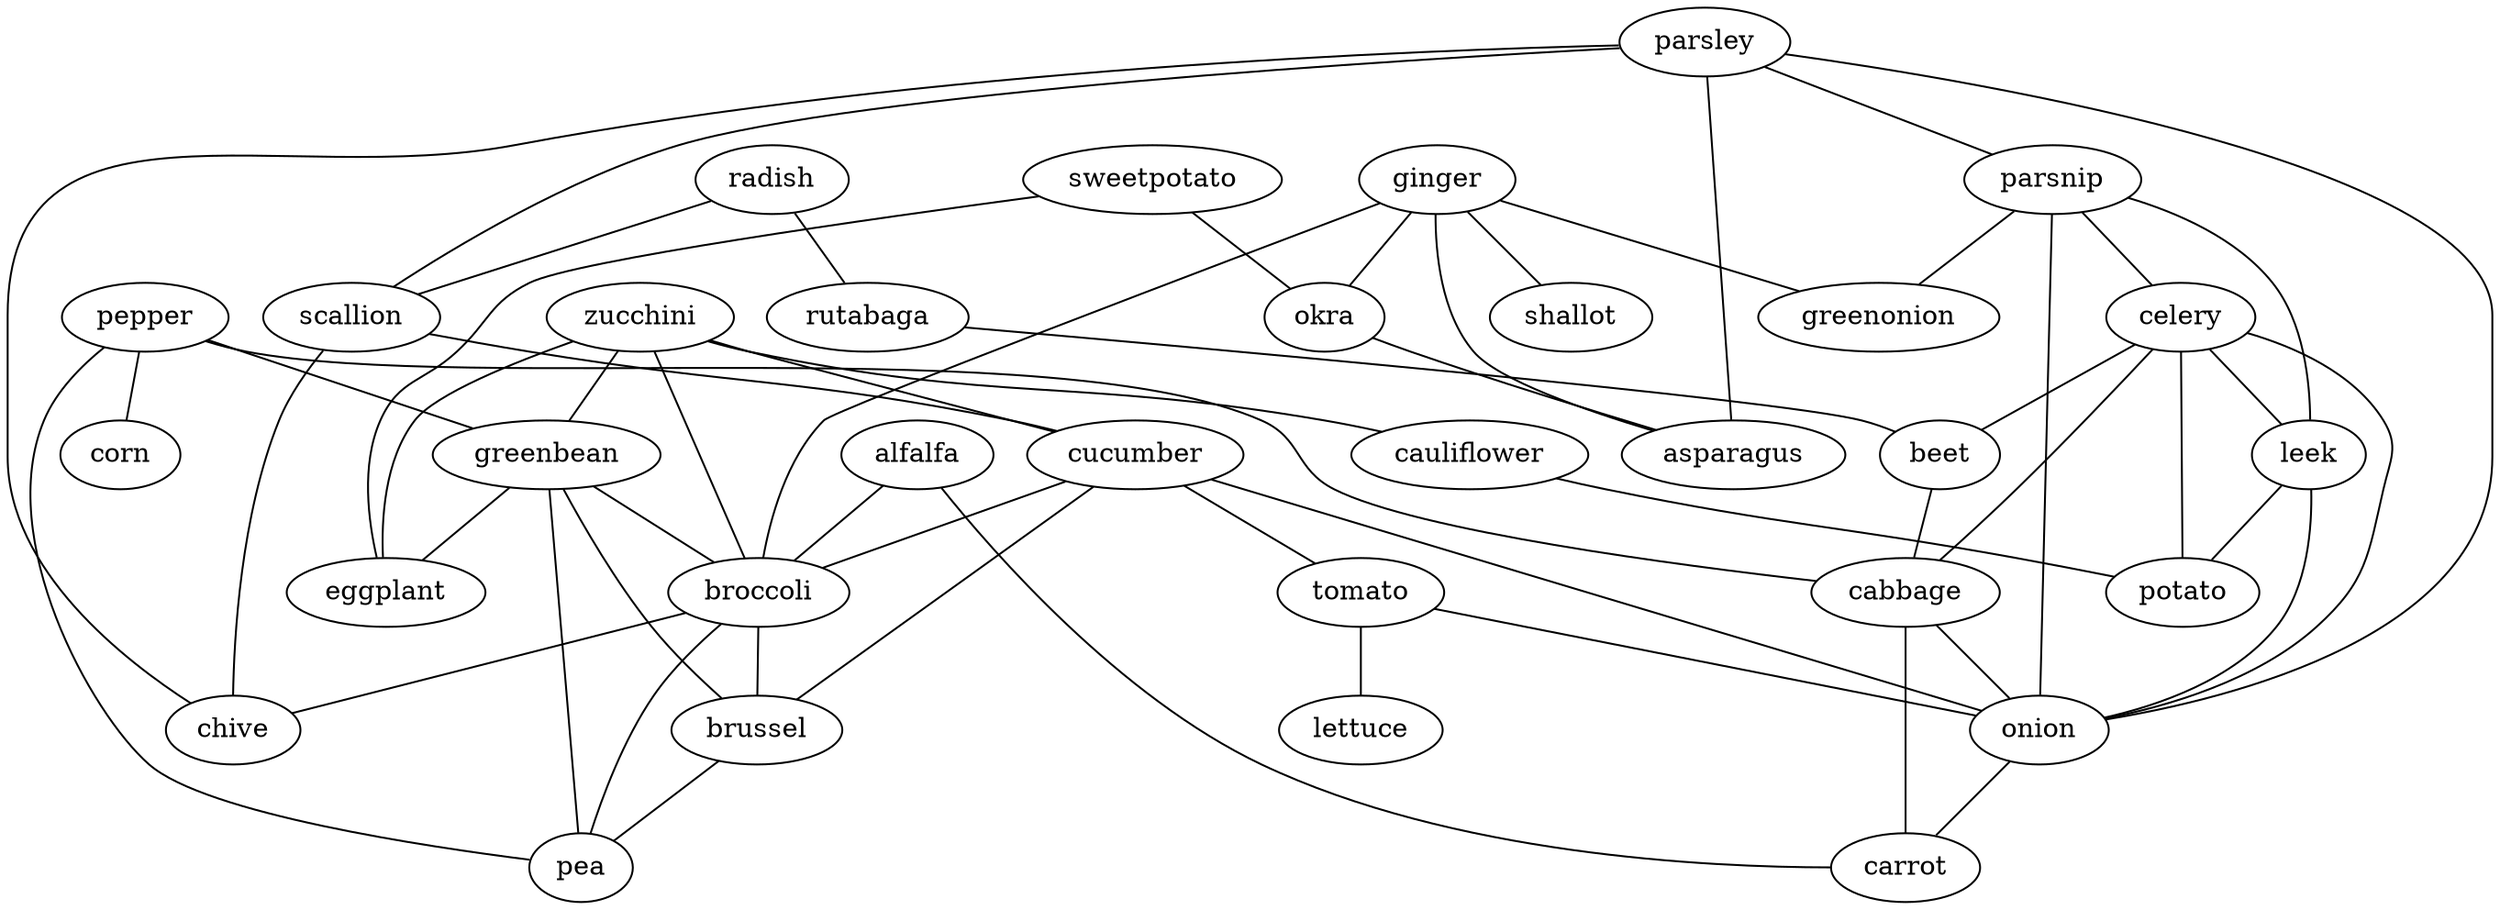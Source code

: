 strict graph G {
alfalfa;
radish;
ginger;
rutabaga;
parsley;
parsnip;
scallion;
celery;
beet;
leek;
zucchini;
pepper;
cauliflower;
shallot;
corn;
cucumber;
sweetpotato;
greenbean;
cabbage;
broccoli;
okra;
tomato;
onion;
potato;
asparagus;
greenonion;
brussel;
pea;
carrot;
eggplant;
chive;
lettuce;
alfalfa -- carrot  [weight=1];
alfalfa -- broccoli  [weight=1];
radish -- rutabaga  [weight=1];
radish -- scallion  [weight=1];
ginger -- okra  [weight=1];
ginger -- asparagus  [weight=1];
ginger -- greenonion  [weight=1];
ginger -- broccoli  [weight=1];
ginger -- shallot  [weight=1];
rutabaga -- beet  [weight=1];
parsley -- onion  [weight=1];
parsley -- asparagus  [weight=1];
parsley -- parsnip  [weight=1];
parsley -- scallion  [weight=1];
parsley -- chive  [weight=1];
parsnip -- onion  [weight=1];
parsnip -- greenonion  [weight=1];
parsnip -- celery  [weight=1];
parsnip -- leek  [weight=1];
scallion -- chive  [weight=1];
scallion -- cucumber  [weight=1];
celery -- onion  [weight=1];
celery -- potato  [weight=1];
celery -- beet  [weight=1];
celery -- cabbage  [weight=1];
celery -- leek  [weight=1];
beet -- cabbage  [weight=1];
leek -- onion  [weight=1];
leek -- potato  [weight=1];
zucchini -- cauliflower  [weight=1];
zucchini -- greenbean  [weight=1];
zucchini -- cucumber  [weight=1];
zucchini -- eggplant  [weight=1];
zucchini -- broccoli  [weight=1];
pepper -- corn  [weight=1];
pepper -- cabbage  [weight=1];
pepper -- greenbean  [weight=1];
pepper -- pea  [weight=1];
cauliflower -- potato  [weight=1];
cucumber -- tomato  [weight=1];
cucumber -- onion  [weight=1];
cucumber -- brussel  [weight=1];
cucumber -- broccoli  [weight=1];
sweetpotato -- okra  [weight=1];
sweetpotato -- eggplant  [weight=1];
greenbean -- brussel  [weight=1];
greenbean -- pea  [weight=1];
greenbean -- eggplant  [weight=1];
greenbean -- broccoli  [weight=1];
cabbage -- onion  [weight=1];
cabbage -- carrot  [weight=1];
broccoli -- brussel  [weight=1];
broccoli -- chive  [weight=1];
broccoli -- pea  [weight=1];
okra -- asparagus  [weight=1];
tomato -- onion  [weight=1];
tomato -- lettuce  [weight=1];
onion -- carrot  [weight=1];
brussel -- pea  [weight=1];
}

